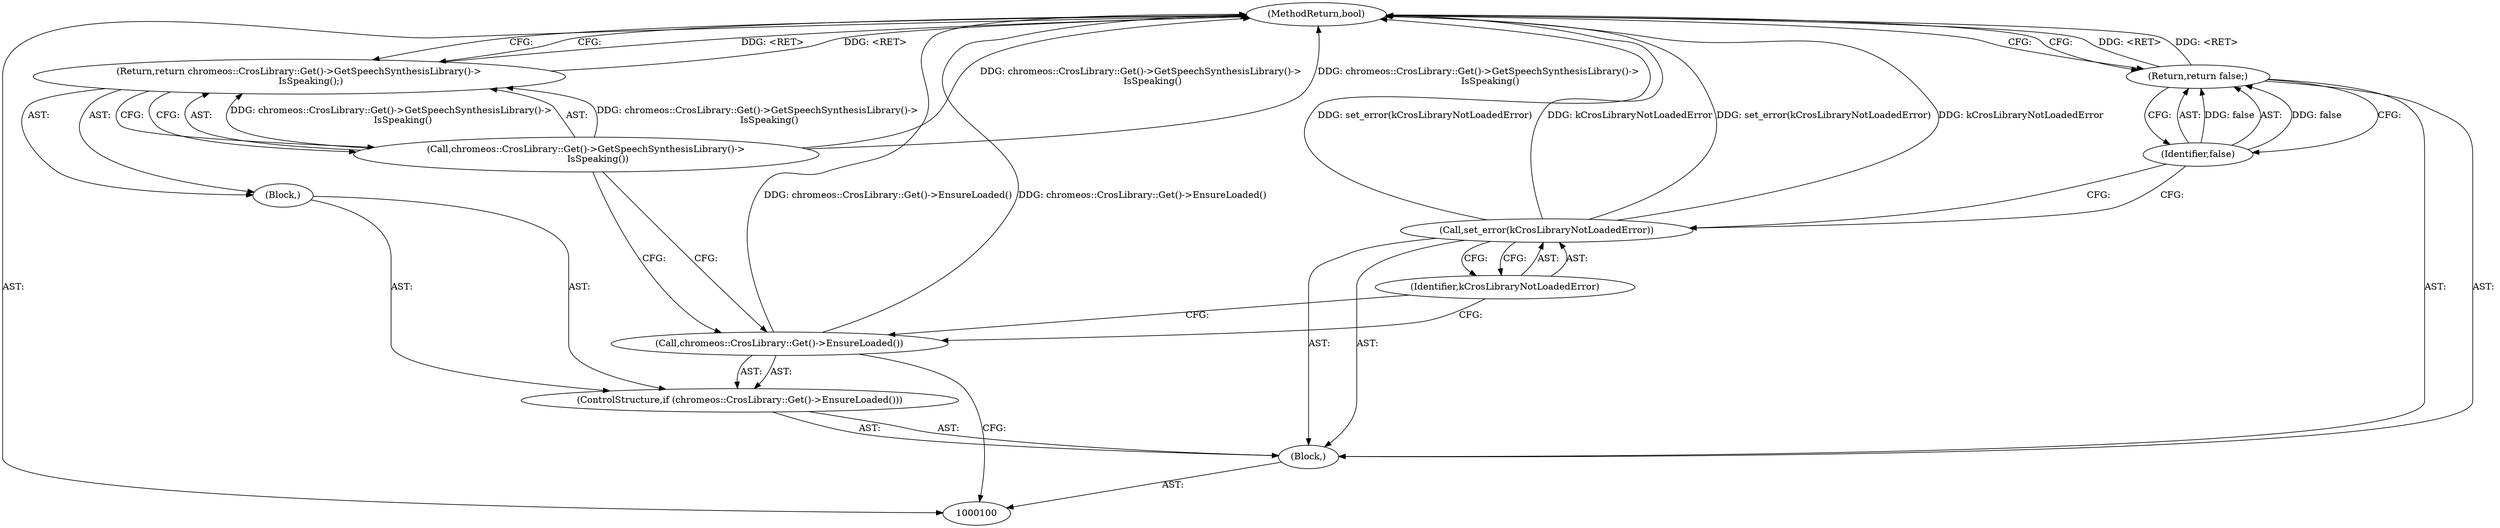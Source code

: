 digraph "1_Chrome_c63f2b7fe4fe2977f858a8e36d5f48db17eff2e7_25" {
"1000111" [label="(MethodReturn,bool)"];
"1000101" [label="(Block,)"];
"1000102" [label="(ControlStructure,if (chromeos::CrosLibrary::Get()->EnsureLoaded()))"];
"1000104" [label="(Block,)"];
"1000103" [label="(Call,chromeos::CrosLibrary::Get()->EnsureLoaded())"];
"1000106" [label="(Call,chromeos::CrosLibrary::Get()->GetSpeechSynthesisLibrary()->\n        IsSpeaking())"];
"1000105" [label="(Return,return chromeos::CrosLibrary::Get()->GetSpeechSynthesisLibrary()->\n        IsSpeaking();)"];
"1000108" [label="(Identifier,kCrosLibraryNotLoadedError)"];
"1000107" [label="(Call,set_error(kCrosLibraryNotLoadedError))"];
"1000109" [label="(Return,return false;)"];
"1000110" [label="(Identifier,false)"];
"1000111" -> "1000100"  [label="AST: "];
"1000111" -> "1000105"  [label="CFG: "];
"1000111" -> "1000109"  [label="CFG: "];
"1000106" -> "1000111"  [label="DDG: chromeos::CrosLibrary::Get()->GetSpeechSynthesisLibrary()->\n        IsSpeaking()"];
"1000103" -> "1000111"  [label="DDG: chromeos::CrosLibrary::Get()->EnsureLoaded()"];
"1000107" -> "1000111"  [label="DDG: set_error(kCrosLibraryNotLoadedError)"];
"1000107" -> "1000111"  [label="DDG: kCrosLibraryNotLoadedError"];
"1000109" -> "1000111"  [label="DDG: <RET>"];
"1000105" -> "1000111"  [label="DDG: <RET>"];
"1000101" -> "1000100"  [label="AST: "];
"1000102" -> "1000101"  [label="AST: "];
"1000107" -> "1000101"  [label="AST: "];
"1000109" -> "1000101"  [label="AST: "];
"1000102" -> "1000101"  [label="AST: "];
"1000103" -> "1000102"  [label="AST: "];
"1000104" -> "1000102"  [label="AST: "];
"1000104" -> "1000102"  [label="AST: "];
"1000105" -> "1000104"  [label="AST: "];
"1000103" -> "1000102"  [label="AST: "];
"1000103" -> "1000100"  [label="CFG: "];
"1000106" -> "1000103"  [label="CFG: "];
"1000108" -> "1000103"  [label="CFG: "];
"1000103" -> "1000111"  [label="DDG: chromeos::CrosLibrary::Get()->EnsureLoaded()"];
"1000106" -> "1000105"  [label="AST: "];
"1000106" -> "1000103"  [label="CFG: "];
"1000105" -> "1000106"  [label="CFG: "];
"1000106" -> "1000111"  [label="DDG: chromeos::CrosLibrary::Get()->GetSpeechSynthesisLibrary()->\n        IsSpeaking()"];
"1000106" -> "1000105"  [label="DDG: chromeos::CrosLibrary::Get()->GetSpeechSynthesisLibrary()->\n        IsSpeaking()"];
"1000105" -> "1000104"  [label="AST: "];
"1000105" -> "1000106"  [label="CFG: "];
"1000106" -> "1000105"  [label="AST: "];
"1000111" -> "1000105"  [label="CFG: "];
"1000105" -> "1000111"  [label="DDG: <RET>"];
"1000106" -> "1000105"  [label="DDG: chromeos::CrosLibrary::Get()->GetSpeechSynthesisLibrary()->\n        IsSpeaking()"];
"1000108" -> "1000107"  [label="AST: "];
"1000108" -> "1000103"  [label="CFG: "];
"1000107" -> "1000108"  [label="CFG: "];
"1000107" -> "1000101"  [label="AST: "];
"1000107" -> "1000108"  [label="CFG: "];
"1000108" -> "1000107"  [label="AST: "];
"1000110" -> "1000107"  [label="CFG: "];
"1000107" -> "1000111"  [label="DDG: set_error(kCrosLibraryNotLoadedError)"];
"1000107" -> "1000111"  [label="DDG: kCrosLibraryNotLoadedError"];
"1000109" -> "1000101"  [label="AST: "];
"1000109" -> "1000110"  [label="CFG: "];
"1000110" -> "1000109"  [label="AST: "];
"1000111" -> "1000109"  [label="CFG: "];
"1000109" -> "1000111"  [label="DDG: <RET>"];
"1000110" -> "1000109"  [label="DDG: false"];
"1000110" -> "1000109"  [label="AST: "];
"1000110" -> "1000107"  [label="CFG: "];
"1000109" -> "1000110"  [label="CFG: "];
"1000110" -> "1000109"  [label="DDG: false"];
}
